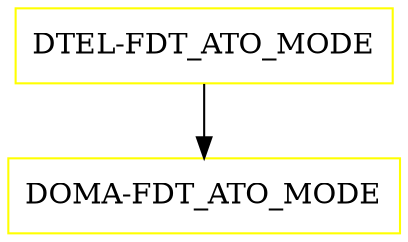 digraph G {
  "DTEL-FDT_ATO_MODE" [shape=box,color=yellow];
  "DOMA-FDT_ATO_MODE" [shape=box,color=yellow,URL="./DOMA_FDT_ATO_MODE.html"];
  "DTEL-FDT_ATO_MODE" -> "DOMA-FDT_ATO_MODE";
}
